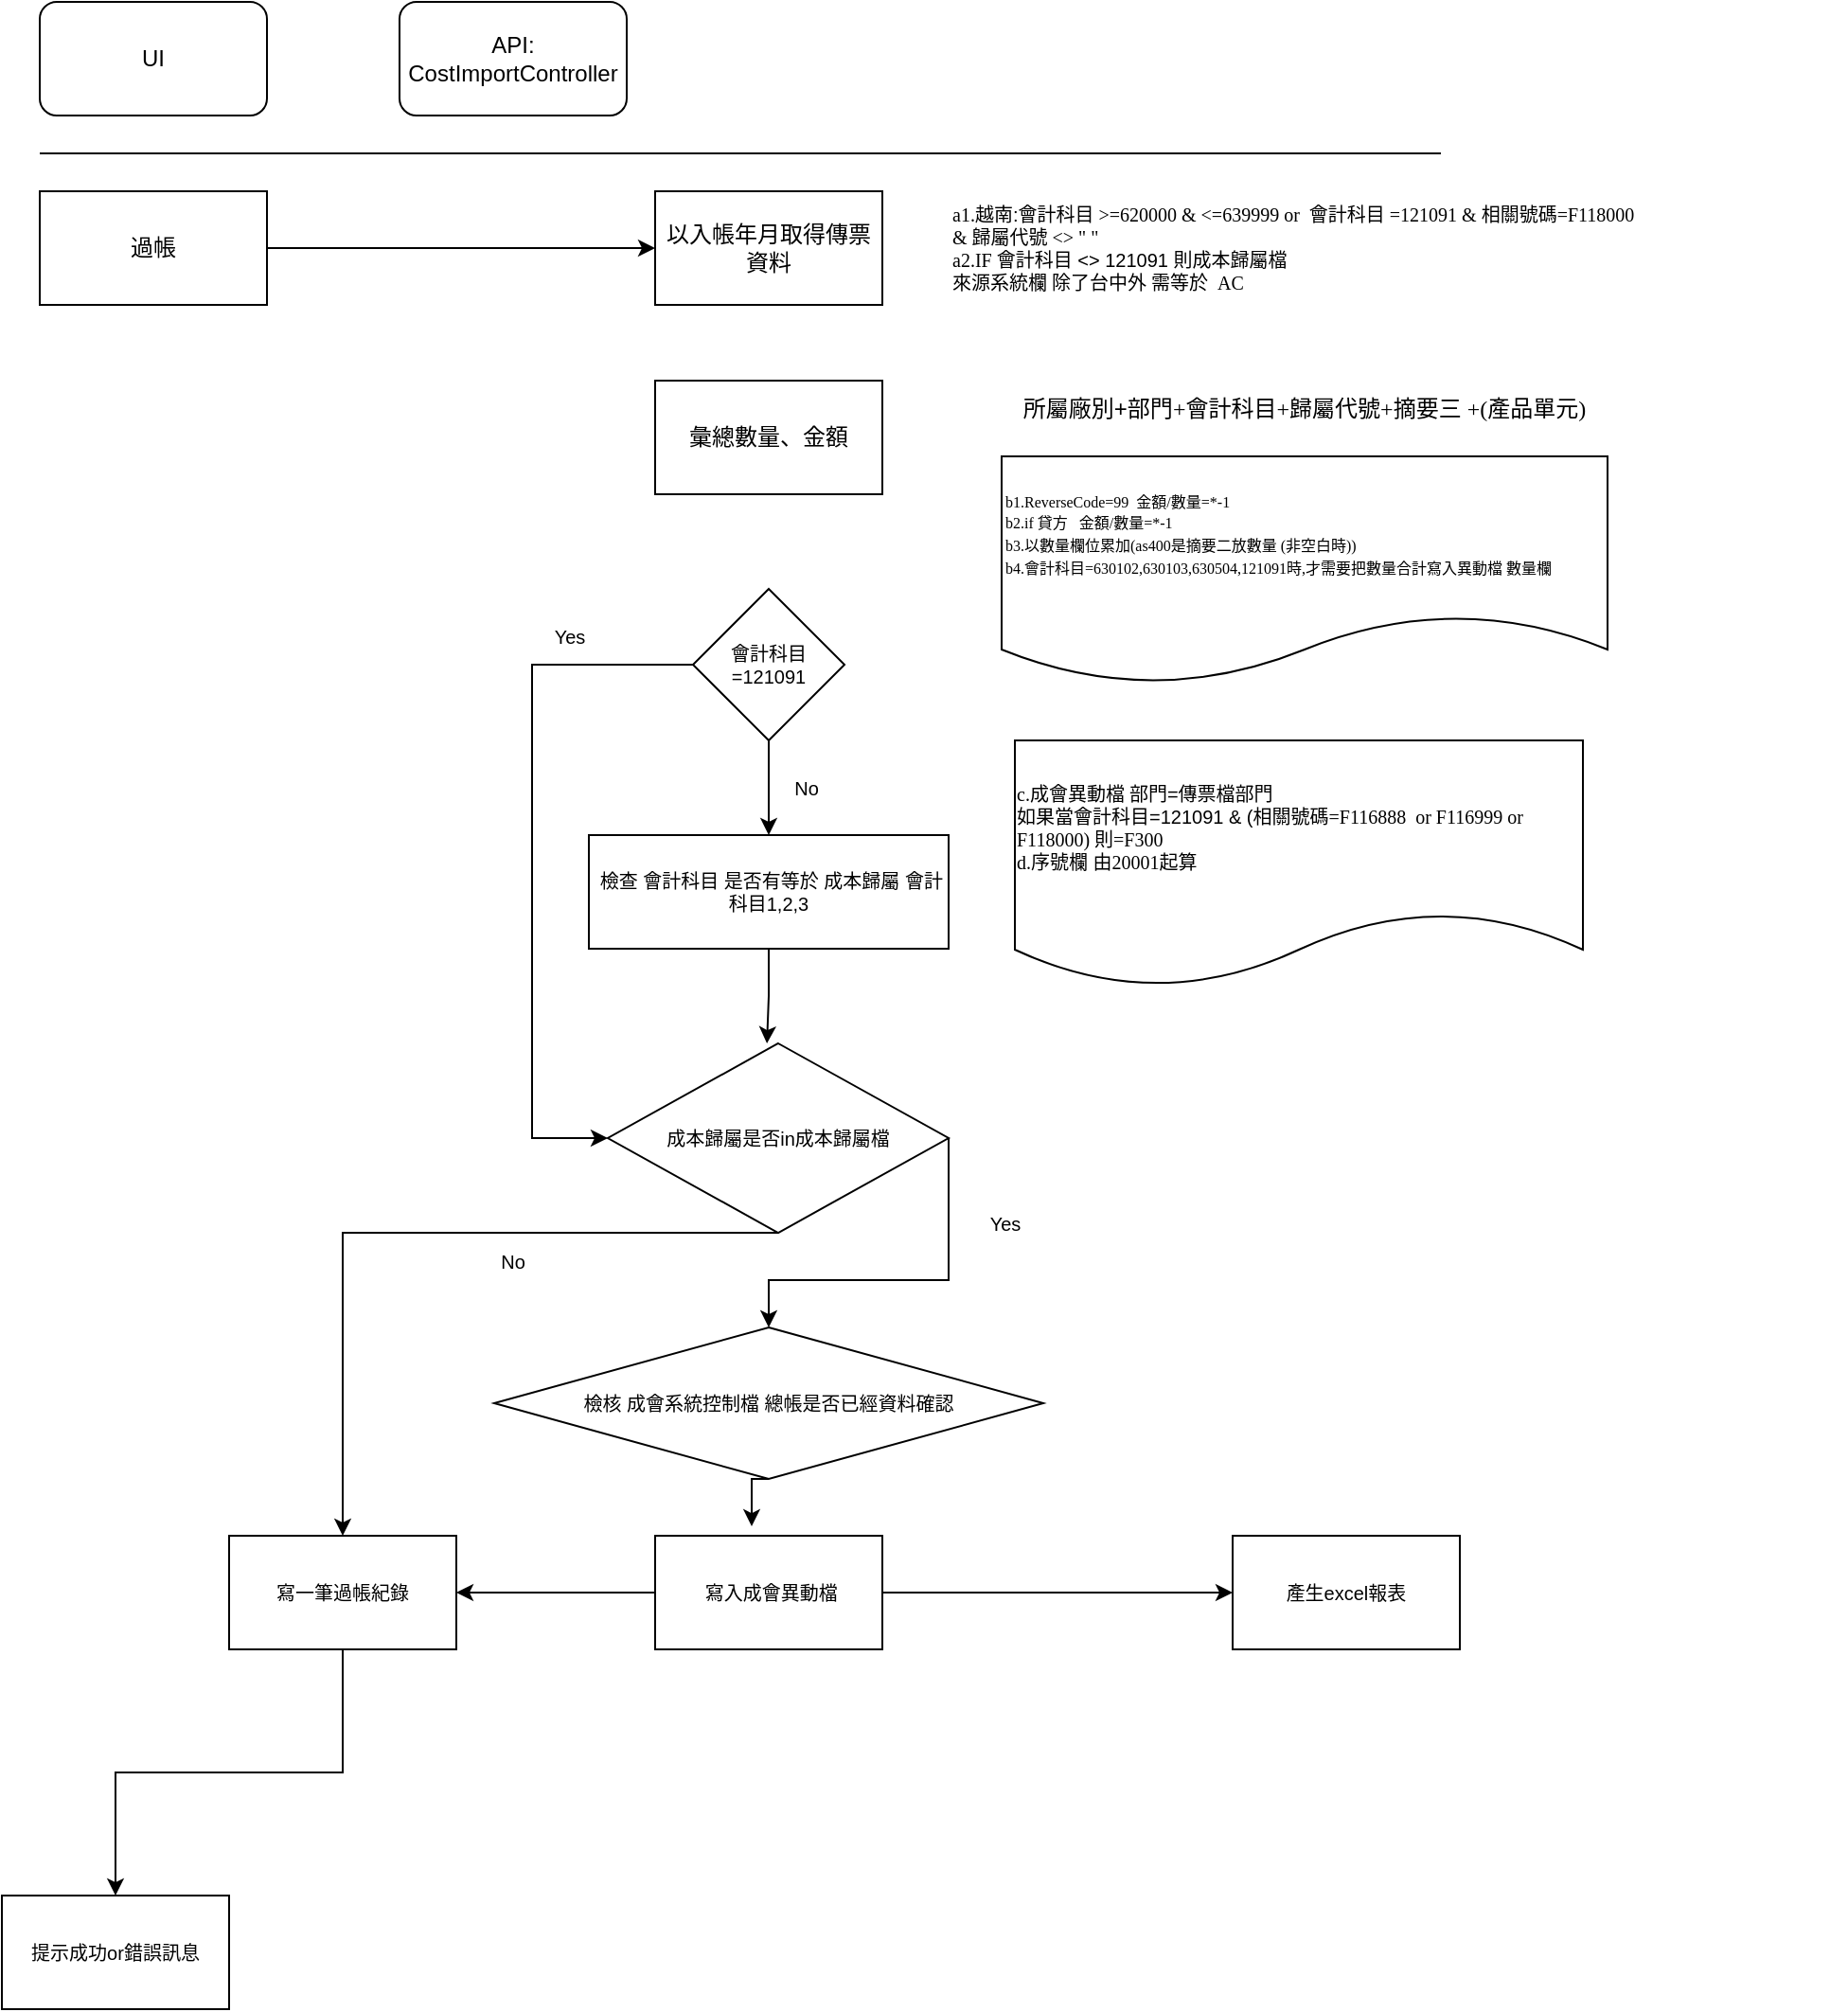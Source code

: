 <mxfile version="20.6.0" type="github"><diagram id="2castmXTepqUeIz0JcBI" name="第 1 页"><mxGraphModel dx="1422" dy="794" grid="1" gridSize="10" guides="1" tooltips="1" connect="1" arrows="1" fold="1" page="1" pageScale="1" pageWidth="827" pageHeight="1169" math="0" shadow="0"><root><mxCell id="0"/><mxCell id="1" parent="0"/><mxCell id="-uE4GjqY6HgeY-Bey6q8-8" style="edgeStyle=orthogonalEdgeStyle;rounded=0;orthogonalLoop=1;jettySize=auto;html=1;exitX=1;exitY=0.5;exitDx=0;exitDy=0;entryX=0;entryY=0.5;entryDx=0;entryDy=0;" edge="1" parent="1" source="-uE4GjqY6HgeY-Bey6q8-2" target="-uE4GjqY6HgeY-Bey6q8-9"><mxGeometry relative="1" as="geometry"><mxPoint x="250" y="150" as="targetPoint"/></mxGeometry></mxCell><mxCell id="-uE4GjqY6HgeY-Bey6q8-2" value="過帳" style="rounded=0;whiteSpace=wrap;html=1;" vertex="1" parent="1"><mxGeometry x="60" y="120" width="120" height="60" as="geometry"/></mxCell><mxCell id="-uE4GjqY6HgeY-Bey6q8-3" value="UI" style="rounded=1;whiteSpace=wrap;html=1;" vertex="1" parent="1"><mxGeometry x="60" y="20" width="120" height="60" as="geometry"/></mxCell><mxCell id="-uE4GjqY6HgeY-Bey6q8-4" value="API:&lt;br&gt;CostImportController" style="rounded=1;whiteSpace=wrap;html=1;" vertex="1" parent="1"><mxGeometry x="250" y="20" width="120" height="60" as="geometry"/></mxCell><mxCell id="-uE4GjqY6HgeY-Bey6q8-5" value="" style="endArrow=none;html=1;rounded=0;" edge="1" parent="1"><mxGeometry width="50" height="50" relative="1" as="geometry"><mxPoint x="60" y="100" as="sourcePoint"/><mxPoint x="800" y="100" as="targetPoint"/></mxGeometry></mxCell><mxCell id="-uE4GjqY6HgeY-Bey6q8-9" value="以入帳年月取得傳票資料" style="rounded=0;whiteSpace=wrap;html=1;" vertex="1" parent="1"><mxGeometry x="385" y="120" width="120" height="60" as="geometry"/></mxCell><mxCell id="-uE4GjqY6HgeY-Bey6q8-10" value="&lt;p style=&quot;margin: 0in; font-size: 10px;&quot;&gt;&lt;font style=&quot;font-size: 10px;&quot;&gt;&lt;span style=&quot;font-family: Calibri; font-size: 10px;&quot;&gt;a1.&lt;/span&gt;&lt;span style=&quot;font-family: &amp;quot;Microsoft JhengHei&amp;quot;; font-size: 10px;&quot;&gt;越南&lt;/span&gt;:&lt;span style=&quot;font-family: &amp;quot;Microsoft JhengHei&amp;quot;; font-size: 10px;&quot;&gt;會計科目&lt;/span&gt;&lt;span style=&quot;font-family: Calibri; font-size: 10px;&quot;&gt; &amp;gt;=620000 &amp;amp; &amp;lt;=639999 or&amp;nbsp; &lt;/span&gt;&lt;span style=&quot;font-family: &amp;quot;Microsoft JhengHei&amp;quot;; font-size: 10px;&quot;&gt;會計科目&lt;/span&gt;&lt;span style=&quot;font-family: Calibri; font-size: 10px;&quot;&gt; =121091 &amp;amp; &lt;/span&gt;相關號碼&lt;span style=&quot;font-family: Calibri; font-size: 10px;&quot;&gt;=F118000&lt;br style=&quot;font-size: 10px;&quot;&gt;&amp;amp; &lt;/span&gt;&lt;span style=&quot;font-family: &amp;quot;Microsoft JhengHei&amp;quot;; font-size: 10px;&quot;&gt;歸屬代號&lt;/span&gt;&lt;span style=&quot;font-family: Calibri; font-size: 10px;&quot;&gt; &amp;lt;&amp;gt; &quot; &quot; &lt;/span&gt;&lt;/font&gt;&lt;/p&gt;&lt;p style=&quot;margin: 0in; font-size: 10px;&quot;&gt;&lt;font style=&quot;font-size: 10px;&quot;&gt;&lt;span style=&quot;font-family: Calibri; font-size: 10px;&quot;&gt;a2.IF &lt;/span&gt;&lt;span style=&quot;font-family: &amp;quot;Microsoft JhengHei&amp;quot;; font-size: 10px;&quot;&gt;會計科目&lt;/span&gt; &amp;lt;&amp;gt; 121091 &lt;span style=&quot;font-family: &amp;quot;Microsoft JhengHei&amp;quot;; font-size: 10px;&quot;&gt;則成本歸屬檔&lt;br style=&quot;font-size: 10px;&quot;&gt;來源系統欄 除了台中外 需等於&lt;/span&gt;&lt;span style=&quot;font-family: Calibri; font-size: 10px;&quot;&gt;&amp;nbsp; AC&lt;/span&gt;&lt;/font&gt;&lt;/p&gt;" style="text;html=1;strokeColor=none;fillColor=none;align=left;verticalAlign=middle;whiteSpace=wrap;rounded=0;" vertex="1" parent="1"><mxGeometry x="540" y="105" width="474" height="90" as="geometry"/></mxCell><mxCell id="-uE4GjqY6HgeY-Bey6q8-11" value="彙總數量、金額" style="rounded=0;whiteSpace=wrap;html=1;" vertex="1" parent="1"><mxGeometry x="385" y="220" width="120" height="60" as="geometry"/></mxCell><mxCell id="-uE4GjqY6HgeY-Bey6q8-12" value="&lt;span style=&quot;font-family:&amp;quot;Microsoft JhengHei&amp;quot;&quot;&gt;所屬廠別&lt;/span&gt;&lt;span style=&quot;font-family:&lt;br/&gt;Calibri&quot;&gt;+&lt;/span&gt;&lt;span style=&quot;font-family:&amp;quot;Microsoft JhengHei&amp;quot;&quot;&gt;部門&lt;/span&gt;&lt;span style=&quot;font-family:Calibri&quot;&gt;+&lt;/span&gt;&lt;span style=&quot;font-family:&amp;quot;Microsoft JhengHei&amp;quot;&quot;&gt;會計科目&lt;/span&gt;&lt;span style=&quot;font-family:Calibri&quot;&gt;+&lt;/span&gt;&lt;span style=&quot;font-family:&amp;quot;Microsoft JhengHei&amp;quot;&quot;&gt;歸屬代號&lt;/span&gt;&lt;span style=&quot;font-family:Calibri&quot;&gt;+&lt;/span&gt;&lt;span style=&quot;font-family:&amp;quot;Microsoft JhengHei&amp;quot;&quot;&gt;摘要三&lt;/span&gt;&lt;span style=&quot;font-family:Calibri&quot;&gt; +(&lt;/span&gt;&lt;span style=&quot;font-family:&amp;quot;Microsoft JhengHei&amp;quot;&quot;&gt;產品單元&lt;/span&gt;&lt;span style=&quot;font-family:Calibri&quot;&gt;)&lt;/span&gt;" style="text;html=1;strokeColor=none;fillColor=none;align=center;verticalAlign=middle;whiteSpace=wrap;rounded=0;" vertex="1" parent="1"><mxGeometry x="535" y="220" width="386" height="30" as="geometry"/></mxCell><mxCell id="-uE4GjqY6HgeY-Bey6q8-32" style="edgeStyle=orthogonalEdgeStyle;rounded=0;orthogonalLoop=1;jettySize=auto;html=1;exitX=0.5;exitY=1;exitDx=0;exitDy=0;entryX=0.5;entryY=0;entryDx=0;entryDy=0;fontSize=10;" edge="1" parent="1" source="-uE4GjqY6HgeY-Bey6q8-19" target="-uE4GjqY6HgeY-Bey6q8-20"><mxGeometry relative="1" as="geometry"/></mxCell><mxCell id="-uE4GjqY6HgeY-Bey6q8-34" style="edgeStyle=orthogonalEdgeStyle;rounded=0;orthogonalLoop=1;jettySize=auto;html=1;exitX=0;exitY=0.5;exitDx=0;exitDy=0;entryX=0;entryY=0.5;entryDx=0;entryDy=0;fontSize=10;" edge="1" parent="1" source="-uE4GjqY6HgeY-Bey6q8-19" target="-uE4GjqY6HgeY-Bey6q8-23"><mxGeometry relative="1" as="geometry"><Array as="points"><mxPoint x="320" y="370"/><mxPoint x="320" y="620"/></Array></mxGeometry></mxCell><mxCell id="-uE4GjqY6HgeY-Bey6q8-19" value="&lt;span style=&quot;font-size: 10px;&quot;&gt;會計科目 =121091&lt;/span&gt;" style="rhombus;whiteSpace=wrap;html=1;fontSize=10;" vertex="1" parent="1"><mxGeometry x="405" y="330" width="80" height="80" as="geometry"/></mxCell><mxCell id="-uE4GjqY6HgeY-Bey6q8-39" style="edgeStyle=orthogonalEdgeStyle;rounded=0;orthogonalLoop=1;jettySize=auto;html=1;exitX=0.5;exitY=1;exitDx=0;exitDy=0;entryX=0.467;entryY=0;entryDx=0;entryDy=0;entryPerimeter=0;fontSize=10;" edge="1" parent="1" source="-uE4GjqY6HgeY-Bey6q8-20" target="-uE4GjqY6HgeY-Bey6q8-23"><mxGeometry relative="1" as="geometry"/></mxCell><mxCell id="-uE4GjqY6HgeY-Bey6q8-20" value="&lt;span style=&quot;font-size: 10px;&quot;&gt;&amp;nbsp;檢查 會計科目 是否有等於 成本歸屬 會計科目1,2,3&lt;/span&gt;" style="rounded=0;whiteSpace=wrap;html=1;fontSize=10;" vertex="1" parent="1"><mxGeometry x="350" y="460" width="190" height="60" as="geometry"/></mxCell><mxCell id="-uE4GjqY6HgeY-Bey6q8-22" value="No" style="text;html=1;strokeColor=none;fillColor=none;align=center;verticalAlign=middle;whiteSpace=wrap;rounded=0;fontSize=10;" vertex="1" parent="1"><mxGeometry x="435" y="420" width="60" height="30" as="geometry"/></mxCell><mxCell id="-uE4GjqY6HgeY-Bey6q8-40" style="edgeStyle=orthogonalEdgeStyle;rounded=0;orthogonalLoop=1;jettySize=auto;html=1;exitX=1;exitY=0.5;exitDx=0;exitDy=0;entryX=0.5;entryY=0;entryDx=0;entryDy=0;fontSize=10;" edge="1" parent="1" source="-uE4GjqY6HgeY-Bey6q8-23" target="-uE4GjqY6HgeY-Bey6q8-26"><mxGeometry relative="1" as="geometry"><Array as="points"><mxPoint x="540" y="695"/><mxPoint x="445" y="695"/></Array></mxGeometry></mxCell><mxCell id="-uE4GjqY6HgeY-Bey6q8-41" style="edgeStyle=orthogonalEdgeStyle;rounded=0;orthogonalLoop=1;jettySize=auto;html=1;exitX=0.5;exitY=1;exitDx=0;exitDy=0;entryX=0.5;entryY=0;entryDx=0;entryDy=0;fontSize=10;" edge="1" parent="1" source="-uE4GjqY6HgeY-Bey6q8-23" target="-uE4GjqY6HgeY-Bey6q8-28"><mxGeometry relative="1" as="geometry"><Array as="points"><mxPoint x="220" y="670"/></Array></mxGeometry></mxCell><mxCell id="-uE4GjqY6HgeY-Bey6q8-23" value="&lt;span style=&quot;font-size: 10px;&quot;&gt;成本歸屬是否in成本歸屬檔&lt;/span&gt;" style="rhombus;whiteSpace=wrap;html=1;fontSize=10;" vertex="1" parent="1"><mxGeometry x="360" y="570" width="180" height="100" as="geometry"/></mxCell><mxCell id="-uE4GjqY6HgeY-Bey6q8-44" style="edgeStyle=orthogonalEdgeStyle;rounded=0;orthogonalLoop=1;jettySize=auto;html=1;entryX=0;entryY=0.5;entryDx=0;entryDy=0;fontSize=10;" edge="1" parent="1" source="-uE4GjqY6HgeY-Bey6q8-24" target="-uE4GjqY6HgeY-Bey6q8-25"><mxGeometry relative="1" as="geometry"/></mxCell><mxCell id="-uE4GjqY6HgeY-Bey6q8-47" style="edgeStyle=orthogonalEdgeStyle;rounded=0;orthogonalLoop=1;jettySize=auto;html=1;exitX=0;exitY=0.5;exitDx=0;exitDy=0;entryX=1;entryY=0.5;entryDx=0;entryDy=0;fontSize=10;" edge="1" parent="1" source="-uE4GjqY6HgeY-Bey6q8-24" target="-uE4GjqY6HgeY-Bey6q8-28"><mxGeometry relative="1" as="geometry"/></mxCell><mxCell id="-uE4GjqY6HgeY-Bey6q8-24" value="&lt;span style=&quot;font-size: 10px;&quot;&gt;&amp;nbsp;寫入成會異動檔&lt;/span&gt;" style="rounded=0;whiteSpace=wrap;html=1;fontSize=10;" vertex="1" parent="1"><mxGeometry x="385" y="830" width="120" height="60" as="geometry"/></mxCell><mxCell id="-uE4GjqY6HgeY-Bey6q8-25" value="&lt;span style=&quot;font-size: 10px;&quot;&gt;產生excel報表&lt;/span&gt;" style="rounded=0;whiteSpace=wrap;html=1;fontSize=10;" vertex="1" parent="1"><mxGeometry x="690" y="830" width="120" height="60" as="geometry"/></mxCell><mxCell id="-uE4GjqY6HgeY-Bey6q8-43" style="edgeStyle=orthogonalEdgeStyle;rounded=0;orthogonalLoop=1;jettySize=auto;html=1;exitX=0.5;exitY=1;exitDx=0;exitDy=0;entryX=0.425;entryY=-0.083;entryDx=0;entryDy=0;entryPerimeter=0;fontSize=10;" edge="1" parent="1" source="-uE4GjqY6HgeY-Bey6q8-26" target="-uE4GjqY6HgeY-Bey6q8-24"><mxGeometry relative="1" as="geometry"/></mxCell><mxCell id="-uE4GjqY6HgeY-Bey6q8-26" value="&lt;span style=&quot;font-size: 10px;&quot;&gt;檢核 成會系統控制檔 總帳是否已經資料確認&lt;/span&gt;" style="rhombus;whiteSpace=wrap;html=1;fontSize=10;" vertex="1" parent="1"><mxGeometry x="300" y="720" width="290" height="80" as="geometry"/></mxCell><mxCell id="-uE4GjqY6HgeY-Bey6q8-27" value="提示成功or錯誤訊息" style="rounded=0;whiteSpace=wrap;html=1;fontSize=10;" vertex="1" parent="1"><mxGeometry x="40" y="1020" width="120" height="60" as="geometry"/></mxCell><mxCell id="-uE4GjqY6HgeY-Bey6q8-48" style="edgeStyle=orthogonalEdgeStyle;rounded=0;orthogonalLoop=1;jettySize=auto;html=1;exitX=0.5;exitY=1;exitDx=0;exitDy=0;entryX=0.5;entryY=0;entryDx=0;entryDy=0;fontSize=10;" edge="1" parent="1" source="-uE4GjqY6HgeY-Bey6q8-28" target="-uE4GjqY6HgeY-Bey6q8-27"><mxGeometry relative="1" as="geometry"/></mxCell><mxCell id="-uE4GjqY6HgeY-Bey6q8-28" value="寫一筆過帳紀錄" style="rounded=0;whiteSpace=wrap;html=1;fontSize=10;" vertex="1" parent="1"><mxGeometry x="160" y="830" width="120" height="60" as="geometry"/></mxCell><mxCell id="-uE4GjqY6HgeY-Bey6q8-30" value="&lt;p style=&quot;font-size: 8px; margin: 0in;&quot;&gt;&lt;span style=&quot;background-color: initial; font-family: Calibri;&quot;&gt;b1.ReverseCode=99&amp;nbsp;&amp;nbsp;&lt;/span&gt;&lt;span style=&quot;background-color: initial; font-family: &amp;quot;Microsoft JhengHei&amp;quot;;&quot;&gt;金額&lt;/span&gt;&lt;span style=&quot;background-color: initial; font-family: Calibri;&quot;&gt;/&lt;/span&gt;&lt;span style=&quot;background-color: initial; font-family: &amp;quot;Microsoft JhengHei&amp;quot;;&quot;&gt;數量&lt;/span&gt;&lt;span style=&quot;background-color: initial; font-family: Calibri;&quot;&gt;=*-1&lt;/span&gt;&lt;br&gt;&lt;/p&gt;&lt;span style=&quot;font-size: 8px; background-color: initial; font-family: Calibri;&quot;&gt;b2.if&amp;nbsp;&lt;/span&gt;&lt;span style=&quot;font-size: 8px; background-color: initial; font-family: &amp;quot;Microsoft JhengHei&amp;quot;;&quot;&gt;貸方&lt;/span&gt;&lt;span style=&quot;font-size: 8px; background-color: initial; font-family: Calibri;&quot;&gt;&amp;nbsp;&amp;nbsp;&amp;nbsp;&lt;/span&gt;&lt;span style=&quot;font-size: 8px; background-color: initial; font-family: &amp;quot;Microsoft JhengHei&amp;quot;;&quot;&gt;金額&lt;/span&gt;&lt;span style=&quot;font-size: 8px; background-color: initial; font-family: Calibri;&quot;&gt;/&lt;/span&gt;&lt;span style=&quot;font-size: 8px; background-color: initial; font-family: &amp;quot;Microsoft JhengHei&amp;quot;;&quot;&gt;數量&lt;/span&gt;&lt;span style=&quot;font-size: 8px; background-color: initial; font-family: Calibri;&quot;&gt;=*-1&lt;/span&gt;&lt;br style=&quot;font-size: 12px;&quot;&gt;&lt;span style=&quot;font-size: 8px; background-color: initial; font-family: Calibri;&quot;&gt;b3.&lt;/span&gt;&lt;span style=&quot;font-size: 8px; background-color: initial; font-family: &amp;quot;Microsoft JhengHei&amp;quot;;&quot;&gt;以數量欄位累加&lt;/span&gt;&lt;span style=&quot;font-size: 8px; background-color: initial; font-family: Calibri;&quot;&gt;(as400&lt;/span&gt;&lt;span style=&quot;font-size: 8px; background-color: initial; font-family: &amp;quot;Microsoft JhengHei&amp;quot;;&quot;&gt;是摘要二放數量&lt;/span&gt;&lt;span style=&quot;font-size: 8px; background-color: initial; font-family: Calibri;&quot;&gt;&amp;nbsp;(&lt;/span&gt;&lt;span style=&quot;font-size: 8px; background-color: initial; font-family: &amp;quot;Microsoft JhengHei&amp;quot;;&quot;&gt;非空白時&lt;/span&gt;&lt;span style=&quot;font-size: 8px; background-color: initial; font-family: Calibri;&quot;&gt;))&lt;/span&gt;&lt;br style=&quot;font-size: 12px;&quot;&gt;&lt;span style=&quot;font-size: 8px; background-color: initial; font-family: Calibri;&quot;&gt;b4.&lt;/span&gt;&lt;span style=&quot;font-size: 8px; background-color: initial; font-family: &amp;quot;Microsoft JhengHei&amp;quot;;&quot;&gt;會計科目&lt;/span&gt;&lt;span style=&quot;font-size: 8px; background-color: initial; font-family: Calibri;&quot;&gt;=630102,630103,630504,121091&lt;/span&gt;&lt;span style=&quot;font-size: 8px; background-color: initial; font-family: &amp;quot;Microsoft JhengHei&amp;quot;;&quot;&gt;時&lt;/span&gt;&lt;span style=&quot;font-size: 8px; background-color: initial; font-family: Calibri;&quot;&gt;,&lt;/span&gt;&lt;span style=&quot;font-size: 8px; background-color: initial; font-family: &amp;quot;Microsoft JhengHei&amp;quot;;&quot;&gt;才需要把數量合計寫入&lt;/span&gt;&lt;span style=&quot;font-size: 8px; background-color: initial; font-family: &amp;quot;Microsoft JhengHei&amp;quot;;&quot;&gt;異動檔 數量欄&lt;/span&gt;" style="shape=document;whiteSpace=wrap;html=1;boundedLbl=1;fontSize=10;align=left;" vertex="1" parent="1"><mxGeometry x="568" y="260" width="320" height="120" as="geometry"/></mxCell><mxCell id="-uE4GjqY6HgeY-Bey6q8-31" value="&lt;p style=&quot;text-align: left; margin: 0in;&quot;&gt;&lt;span style=&quot;font-family: Calibri;&quot;&gt;c.&lt;/span&gt;&lt;span style=&quot;font-family: &amp;quot;Microsoft JhengHei&amp;quot;;&quot;&gt;成會異動檔 部門&lt;/span&gt;=&lt;span style=&quot;font-family: &amp;quot;Microsoft JhengHei&amp;quot;;&quot;&gt;傳票檔部門&lt;/span&gt;&lt;span style=&quot;font-family: Calibri;&quot;&gt;&amp;nbsp;&lt;/span&gt;&lt;/p&gt;&lt;p style=&quot;text-align: left; margin: 0in;&quot;&gt;&lt;span style=&quot;font-family: Calibri;&quot;&gt;&lt;/span&gt;&lt;span style=&quot;font-family: &amp;quot;Microsoft JhengHei&amp;quot;;&quot;&gt;如果當會計科目&lt;/span&gt;=121091 &amp;amp; (&lt;span style=&quot;font-family: &amp;quot;Microsoft JhengHei&amp;quot;;&quot;&gt;相關號碼&lt;/span&gt;&lt;span style=&quot;font-family: Calibri;&quot;&gt;=F116888&amp;nbsp; or F116999 or&amp;nbsp;&amp;nbsp; F118000)&amp;nbsp;&lt;/span&gt;&lt;span style=&quot;font-family: &amp;quot;Microsoft JhengHei&amp;quot;;&quot;&gt;則&lt;/span&gt;&lt;span style=&quot;font-family: Calibri;&quot;&gt;=F300&lt;br&gt;&lt;/span&gt;&lt;/p&gt;&lt;p style=&quot;text-align: left; margin: 0in;&quot;&gt;&lt;span style=&quot;font-family: Calibri;&quot;&gt;d.&lt;/span&gt;序號欄 由&lt;span style=&quot;font-family: Calibri;&quot;&gt;20001&lt;/span&gt;&lt;span style=&quot;font-family: &amp;quot;Microsoft JhengHei&amp;quot;;&quot;&gt;起算&lt;/span&gt;&lt;/p&gt;" style="shape=document;whiteSpace=wrap;html=1;boundedLbl=1;fontSize=10;" vertex="1" parent="1"><mxGeometry x="575" y="410" width="300" height="130" as="geometry"/></mxCell><mxCell id="-uE4GjqY6HgeY-Bey6q8-35" value="Yes" style="text;html=1;strokeColor=none;fillColor=none;align=center;verticalAlign=middle;whiteSpace=wrap;rounded=0;fontSize=10;" vertex="1" parent="1"><mxGeometry x="540" y="650" width="60" height="30" as="geometry"/></mxCell><mxCell id="-uE4GjqY6HgeY-Bey6q8-36" value="Yes" style="text;html=1;strokeColor=none;fillColor=none;align=center;verticalAlign=middle;whiteSpace=wrap;rounded=0;fontSize=10;" vertex="1" parent="1"><mxGeometry x="310" y="340" width="60" height="30" as="geometry"/></mxCell><mxCell id="-uE4GjqY6HgeY-Bey6q8-42" value="No" style="text;html=1;strokeColor=none;fillColor=none;align=center;verticalAlign=middle;whiteSpace=wrap;rounded=0;fontSize=10;" vertex="1" parent="1"><mxGeometry x="280" y="670" width="60" height="30" as="geometry"/></mxCell></root></mxGraphModel></diagram></mxfile>